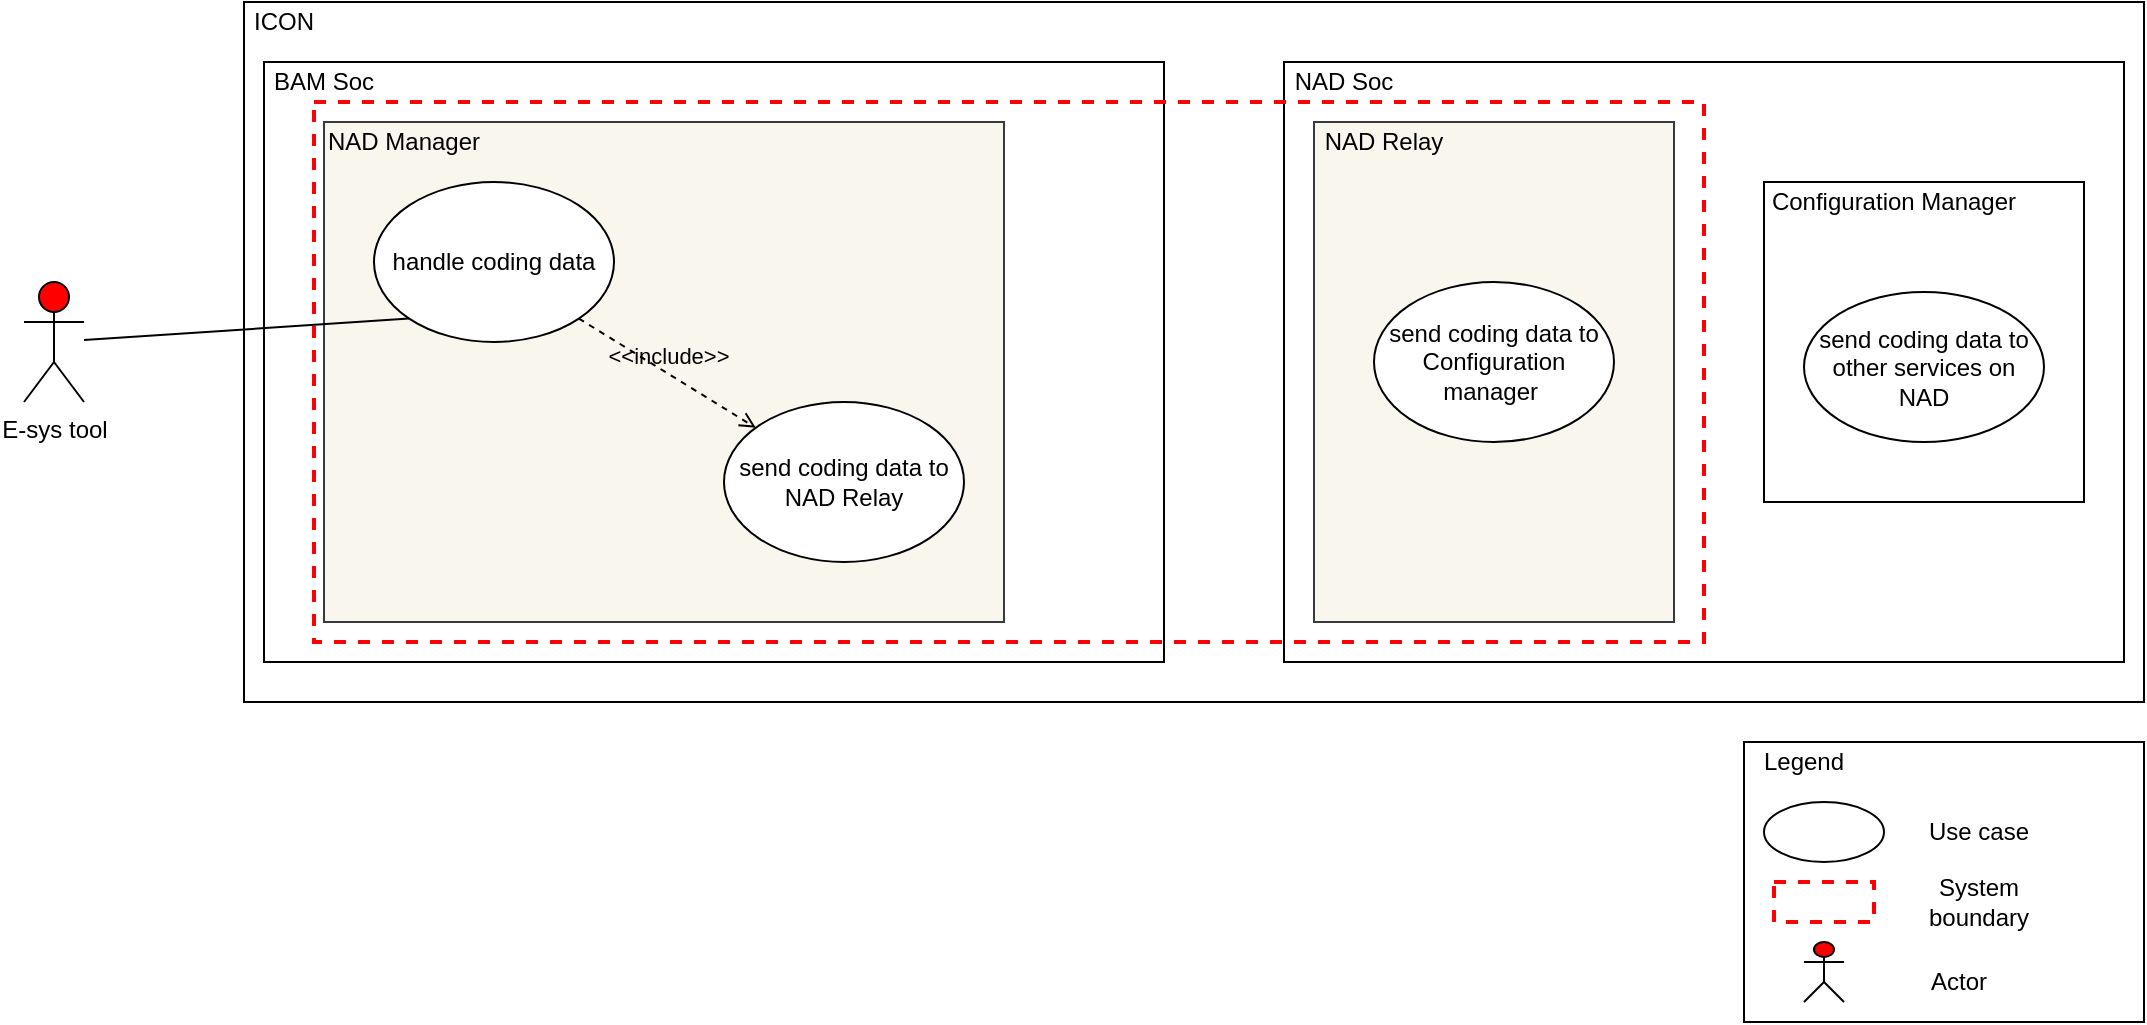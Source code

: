 <mxfile version="22.1.2" type="device" pages="6">
  <diagram id="C8Dp_cZA8PlfJ7nGt3AU" name="coding">
    <mxGraphModel dx="374" dy="1129" grid="1" gridSize="10" guides="1" tooltips="1" connect="1" arrows="1" fold="1" page="1" pageScale="1" pageWidth="850" pageHeight="1100" math="0" shadow="0">
      <root>
        <mxCell id="-ByruKuYb02Zdz_Oyo-D-0" />
        <mxCell id="-ByruKuYb02Zdz_Oyo-D-1" parent="-ByruKuYb02Zdz_Oyo-D-0" />
        <mxCell id="aScJoWrL4NxgMsfJWo4C-0" value="E-sys tool" style="shape=umlActor;verticalLabelPosition=bottom;verticalAlign=top;html=1;outlineConnect=0;fillColor=#FF0000;" parent="-ByruKuYb02Zdz_Oyo-D-1" vertex="1">
          <mxGeometry x="1760" y="610" width="30" height="60" as="geometry" />
        </mxCell>
        <mxCell id="JMk_4qEi5AscrNm8WgNM-10" value="" style="rounded=0;whiteSpace=wrap;html=1;" parent="-ByruKuYb02Zdz_Oyo-D-1" vertex="1">
          <mxGeometry x="1870" y="470" width="950" height="350" as="geometry" />
        </mxCell>
        <mxCell id="JMk_4qEi5AscrNm8WgNM-11" value="" style="rounded=0;whiteSpace=wrap;html=1;" parent="-ByruKuYb02Zdz_Oyo-D-1" vertex="1">
          <mxGeometry x="1880" y="500" width="450" height="300" as="geometry" />
        </mxCell>
        <mxCell id="JMk_4qEi5AscrNm8WgNM-12" value="" style="rounded=0;whiteSpace=wrap;html=1;" parent="-ByruKuYb02Zdz_Oyo-D-1" vertex="1">
          <mxGeometry x="2390" y="500" width="420" height="300" as="geometry" />
        </mxCell>
        <mxCell id="JMk_4qEi5AscrNm8WgNM-13" value="ICON" style="text;html=1;strokeColor=none;fillColor=none;align=center;verticalAlign=middle;whiteSpace=wrap;rounded=0;" parent="-ByruKuYb02Zdz_Oyo-D-1" vertex="1">
          <mxGeometry x="1870" y="470" width="40" height="20" as="geometry" />
        </mxCell>
        <mxCell id="JMk_4qEi5AscrNm8WgNM-14" value="BAM Soc" style="text;html=1;strokeColor=none;fillColor=none;align=center;verticalAlign=middle;whiteSpace=wrap;rounded=0;" parent="-ByruKuYb02Zdz_Oyo-D-1" vertex="1">
          <mxGeometry x="1880" y="500" width="60" height="20" as="geometry" />
        </mxCell>
        <mxCell id="JMk_4qEi5AscrNm8WgNM-15" value="NAD Soc" style="text;html=1;strokeColor=none;fillColor=none;align=center;verticalAlign=middle;whiteSpace=wrap;rounded=0;" parent="-ByruKuYb02Zdz_Oyo-D-1" vertex="1">
          <mxGeometry x="2390" y="500" width="60" height="20" as="geometry" />
        </mxCell>
        <mxCell id="JMk_4qEi5AscrNm8WgNM-16" value="" style="rounded=0;whiteSpace=wrap;html=1;fillColor=#f9f7ed;strokeColor=#36393d;" parent="-ByruKuYb02Zdz_Oyo-D-1" vertex="1">
          <mxGeometry x="1910" y="530" width="340" height="250" as="geometry" />
        </mxCell>
        <mxCell id="JMk_4qEi5AscrNm8WgNM-17" value="NAD Manager" style="text;html=1;strokeColor=none;fillColor=none;align=center;verticalAlign=middle;whiteSpace=wrap;rounded=0;" parent="-ByruKuYb02Zdz_Oyo-D-1" vertex="1">
          <mxGeometry x="1900" y="530" width="100" height="20" as="geometry" />
        </mxCell>
        <mxCell id="JMk_4qEi5AscrNm8WgNM-18" value="handle coding data" style="ellipse;whiteSpace=wrap;html=1;" parent="-ByruKuYb02Zdz_Oyo-D-1" vertex="1">
          <mxGeometry x="1935" y="560" width="120" height="80" as="geometry" />
        </mxCell>
        <mxCell id="JMk_4qEi5AscrNm8WgNM-20" value="" style="rounded=0;whiteSpace=wrap;html=1;fillColor=#f9f7ed;strokeColor=#36393d;" parent="-ByruKuYb02Zdz_Oyo-D-1" vertex="1">
          <mxGeometry x="2405" y="530" width="180" height="250" as="geometry" />
        </mxCell>
        <mxCell id="JMk_4qEi5AscrNm8WgNM-21" value="NAD Relay" style="text;html=1;strokeColor=none;fillColor=none;align=center;verticalAlign=middle;whiteSpace=wrap;rounded=0;" parent="-ByruKuYb02Zdz_Oyo-D-1" vertex="1">
          <mxGeometry x="2390" y="530" width="100" height="20" as="geometry" />
        </mxCell>
        <mxCell id="JMk_4qEi5AscrNm8WgNM-22" value="send coding data to Configuration manager&amp;nbsp;" style="ellipse;whiteSpace=wrap;html=1;" parent="-ByruKuYb02Zdz_Oyo-D-1" vertex="1">
          <mxGeometry x="2435" y="610" width="120" height="80" as="geometry" />
        </mxCell>
        <mxCell id="JMk_4qEi5AscrNm8WgNM-23" style="edgeStyle=orthogonalEdgeStyle;rounded=0;orthogonalLoop=1;jettySize=auto;html=1;exitX=0.5;exitY=1;exitDx=0;exitDy=0;" parent="-ByruKuYb02Zdz_Oyo-D-1" source="JMk_4qEi5AscrNm8WgNM-21" target="JMk_4qEi5AscrNm8WgNM-21" edge="1">
          <mxGeometry relative="1" as="geometry" />
        </mxCell>
        <mxCell id="JMk_4qEi5AscrNm8WgNM-24" value="" style="endArrow=none;html=1;entryX=0;entryY=1;entryDx=0;entryDy=0;" parent="-ByruKuYb02Zdz_Oyo-D-1" source="aScJoWrL4NxgMsfJWo4C-0" target="JMk_4qEi5AscrNm8WgNM-18" edge="1">
          <mxGeometry width="50" height="50" relative="1" as="geometry">
            <mxPoint x="2150" y="520" as="sourcePoint" />
            <mxPoint x="2200" y="470" as="targetPoint" />
          </mxGeometry>
        </mxCell>
        <mxCell id="w0nZ77L2m1Sa-Q6ehwzC-0" value="" style="rounded=0;whiteSpace=wrap;html=1;strokeWidth=1;fillColor=none;" parent="-ByruKuYb02Zdz_Oyo-D-1" vertex="1">
          <mxGeometry x="2620" y="840" width="200" height="140" as="geometry" />
        </mxCell>
        <mxCell id="w0nZ77L2m1Sa-Q6ehwzC-1" value="" style="ellipse;whiteSpace=wrap;html=1;strokeColor=#000000;strokeWidth=1;fillColor=none;" parent="-ByruKuYb02Zdz_Oyo-D-1" vertex="1">
          <mxGeometry x="2630" y="870" width="60" height="30" as="geometry" />
        </mxCell>
        <mxCell id="w0nZ77L2m1Sa-Q6ehwzC-2" value="Use case" style="text;html=1;strokeColor=none;fillColor=none;align=center;verticalAlign=middle;whiteSpace=wrap;rounded=0;" parent="-ByruKuYb02Zdz_Oyo-D-1" vertex="1">
          <mxGeometry x="2705" y="875" width="65" height="20" as="geometry" />
        </mxCell>
        <mxCell id="w0nZ77L2m1Sa-Q6ehwzC-3" value="" style="rounded=0;whiteSpace=wrap;html=1;fillColor=none;strokeColor=#FF0000;dashed=1;strokeWidth=2;" parent="-ByruKuYb02Zdz_Oyo-D-1" vertex="1">
          <mxGeometry x="2635" y="910" width="50" height="20" as="geometry" />
        </mxCell>
        <mxCell id="w0nZ77L2m1Sa-Q6ehwzC-4" value="System boundary" style="text;html=1;strokeColor=none;fillColor=none;align=center;verticalAlign=middle;whiteSpace=wrap;rounded=0;" parent="-ByruKuYb02Zdz_Oyo-D-1" vertex="1">
          <mxGeometry x="2705" y="910" width="65" height="20" as="geometry" />
        </mxCell>
        <mxCell id="w0nZ77L2m1Sa-Q6ehwzC-5" value="" style="shape=umlActor;verticalLabelPosition=bottom;verticalAlign=top;html=1;outlineConnect=0;fillColor=#FF0000;" parent="-ByruKuYb02Zdz_Oyo-D-1" vertex="1">
          <mxGeometry x="2650" y="940" width="20" height="30" as="geometry" />
        </mxCell>
        <mxCell id="w0nZ77L2m1Sa-Q6ehwzC-6" value="Actor" style="text;html=1;strokeColor=none;fillColor=none;align=center;verticalAlign=middle;whiteSpace=wrap;rounded=0;" parent="-ByruKuYb02Zdz_Oyo-D-1" vertex="1">
          <mxGeometry x="2695" y="950" width="65" height="20" as="geometry" />
        </mxCell>
        <mxCell id="w0nZ77L2m1Sa-Q6ehwzC-7" value="Legend" style="text;html=1;strokeColor=none;fillColor=none;align=center;verticalAlign=middle;whiteSpace=wrap;rounded=0;" parent="-ByruKuYb02Zdz_Oyo-D-1" vertex="1">
          <mxGeometry x="2630" y="840" width="40" height="20" as="geometry" />
        </mxCell>
        <mxCell id="w0nZ77L2m1Sa-Q6ehwzC-8" value="" style="rounded=0;whiteSpace=wrap;html=1;fillColor=none;strokeColor=#FF0000;dashed=1;strokeWidth=2;" parent="-ByruKuYb02Zdz_Oyo-D-1" vertex="1">
          <mxGeometry x="1905" y="520" width="695" height="270" as="geometry" />
        </mxCell>
        <mxCell id="OT-46bYzOTrQYJSiuhAJ-0" value="send coding data to NAD Relay" style="ellipse;whiteSpace=wrap;html=1;" parent="-ByruKuYb02Zdz_Oyo-D-1" vertex="1">
          <mxGeometry x="2110" y="670" width="120" height="80" as="geometry" />
        </mxCell>
        <mxCell id="OT-46bYzOTrQYJSiuhAJ-2" value="&amp;lt;&amp;lt;include&amp;gt;&amp;gt;" style="edgeStyle=none;html=1;endArrow=open;verticalAlign=bottom;dashed=1;labelBackgroundColor=none;exitX=1;exitY=1;exitDx=0;exitDy=0;" parent="-ByruKuYb02Zdz_Oyo-D-1" source="JMk_4qEi5AscrNm8WgNM-18" target="OT-46bYzOTrQYJSiuhAJ-0" edge="1">
          <mxGeometry width="160" relative="1" as="geometry">
            <mxPoint x="2040" y="830" as="sourcePoint" />
            <mxPoint x="2200" y="830" as="targetPoint" />
          </mxGeometry>
        </mxCell>
        <mxCell id="OT-46bYzOTrQYJSiuhAJ-3" value="" style="rounded=0;whiteSpace=wrap;html=1;" parent="-ByruKuYb02Zdz_Oyo-D-1" vertex="1">
          <mxGeometry x="2630" y="560" width="160" height="160" as="geometry" />
        </mxCell>
        <mxCell id="OT-46bYzOTrQYJSiuhAJ-4" value="Configuration Manager" style="text;html=1;strokeColor=none;fillColor=none;align=center;verticalAlign=middle;whiteSpace=wrap;rounded=0;" parent="-ByruKuYb02Zdz_Oyo-D-1" vertex="1">
          <mxGeometry x="2630" y="560" width="130" height="20" as="geometry" />
        </mxCell>
        <mxCell id="OT-46bYzOTrQYJSiuhAJ-5" value="send coding data to other services on NAD" style="ellipse;whiteSpace=wrap;html=1;" parent="-ByruKuYb02Zdz_Oyo-D-1" vertex="1">
          <mxGeometry x="2650" y="615" width="120" height="75" as="geometry" />
        </mxCell>
      </root>
    </mxGraphModel>
  </diagram>
  <diagram name="provisioning" id="WrQaikC0hK2Sz1nKMNZT">
    <mxGraphModel dx="1224" dy="1129" grid="1" gridSize="10" guides="1" tooltips="1" connect="1" arrows="1" fold="1" page="1" pageScale="1" pageWidth="850" pageHeight="1100" math="0" shadow="0">
      <root>
        <mxCell id="00xosqiEPusfNmd8fBW_-0" />
        <mxCell id="00xosqiEPusfNmd8fBW_-1" parent="00xosqiEPusfNmd8fBW_-0" />
        <mxCell id="00xosqiEPusfNmd8fBW_-2" value="Backend" style="shape=umlActor;verticalLabelPosition=bottom;verticalAlign=top;html=1;outlineConnect=0;fillColor=#FF0000;" parent="00xosqiEPusfNmd8fBW_-1" vertex="1">
          <mxGeometry x="1590" y="650" width="30" height="60" as="geometry" />
        </mxCell>
        <mxCell id="00xosqiEPusfNmd8fBW_-3" value="" style="rounded=0;whiteSpace=wrap;html=1;" parent="00xosqiEPusfNmd8fBW_-1" vertex="1">
          <mxGeometry x="1700" y="450" width="890" height="400" as="geometry" />
        </mxCell>
        <mxCell id="00xosqiEPusfNmd8fBW_-4" value="" style="rounded=0;whiteSpace=wrap;html=1;" parent="00xosqiEPusfNmd8fBW_-1" vertex="1">
          <mxGeometry x="1730" y="500" width="390" height="310" as="geometry" />
        </mxCell>
        <mxCell id="00xosqiEPusfNmd8fBW_-5" value="" style="rounded=0;whiteSpace=wrap;html=1;" parent="00xosqiEPusfNmd8fBW_-1" vertex="1">
          <mxGeometry x="2150" y="500" width="430" height="310" as="geometry" />
        </mxCell>
        <mxCell id="00xosqiEPusfNmd8fBW_-6" value="ICON" style="text;html=1;strokeColor=none;fillColor=none;align=center;verticalAlign=middle;whiteSpace=wrap;rounded=0;" parent="00xosqiEPusfNmd8fBW_-1" vertex="1">
          <mxGeometry x="1710" y="450" width="40" height="20" as="geometry" />
        </mxCell>
        <mxCell id="00xosqiEPusfNmd8fBW_-7" value="BAM Soc" style="text;html=1;strokeColor=none;fillColor=none;align=center;verticalAlign=middle;whiteSpace=wrap;rounded=0;" parent="00xosqiEPusfNmd8fBW_-1" vertex="1">
          <mxGeometry x="1730" y="500" width="60" height="20" as="geometry" />
        </mxCell>
        <mxCell id="00xosqiEPusfNmd8fBW_-8" value="NAD Soc" style="text;html=1;strokeColor=none;fillColor=none;align=center;verticalAlign=middle;whiteSpace=wrap;rounded=0;" parent="00xosqiEPusfNmd8fBW_-1" vertex="1">
          <mxGeometry x="2155" y="500" width="60" height="20" as="geometry" />
        </mxCell>
        <mxCell id="00xosqiEPusfNmd8fBW_-9" value="" style="rounded=0;whiteSpace=wrap;html=1;fillColor=#f9f7ed;strokeColor=#36393d;" parent="00xosqiEPusfNmd8fBW_-1" vertex="1">
          <mxGeometry x="1910" y="530" width="180" height="250" as="geometry" />
        </mxCell>
        <mxCell id="00xosqiEPusfNmd8fBW_-10" value="NAD Manager" style="text;html=1;strokeColor=none;fillColor=none;align=center;verticalAlign=middle;whiteSpace=wrap;rounded=0;" parent="00xosqiEPusfNmd8fBW_-1" vertex="1">
          <mxGeometry x="1900" y="530" width="100" height="20" as="geometry" />
        </mxCell>
        <mxCell id="00xosqiEPusfNmd8fBW_-12" value="handle provisioning &lt;br&gt;data from Provisioning service" style="ellipse;whiteSpace=wrap;html=1;" parent="00xosqiEPusfNmd8fBW_-1" vertex="1">
          <mxGeometry x="1935" y="565" width="120" height="80" as="geometry" />
        </mxCell>
        <mxCell id="00xosqiEPusfNmd8fBW_-13" value="" style="rounded=0;whiteSpace=wrap;html=1;fillColor=#f9f7ed;strokeColor=#36393d;" parent="00xosqiEPusfNmd8fBW_-1" vertex="1">
          <mxGeometry x="2165" y="530" width="180" height="250" as="geometry" />
        </mxCell>
        <mxCell id="00xosqiEPusfNmd8fBW_-14" value="NAD Relay" style="text;html=1;strokeColor=none;fillColor=none;align=center;verticalAlign=middle;whiteSpace=wrap;rounded=0;" parent="00xosqiEPusfNmd8fBW_-1" vertex="1">
          <mxGeometry x="2150" y="530" width="100" height="20" as="geometry" />
        </mxCell>
        <mxCell id="00xosqiEPusfNmd8fBW_-15" value="send provisioning data to Configuration manager&amp;nbsp;" style="ellipse;whiteSpace=wrap;html=1;" parent="00xosqiEPusfNmd8fBW_-1" vertex="1">
          <mxGeometry x="2195" y="600" width="120" height="80" as="geometry" />
        </mxCell>
        <mxCell id="00xosqiEPusfNmd8fBW_-16" style="edgeStyle=orthogonalEdgeStyle;rounded=0;orthogonalLoop=1;jettySize=auto;html=1;exitX=0.5;exitY=1;exitDx=0;exitDy=0;" parent="00xosqiEPusfNmd8fBW_-1" source="00xosqiEPusfNmd8fBW_-14" target="00xosqiEPusfNmd8fBW_-14" edge="1">
          <mxGeometry relative="1" as="geometry" />
        </mxCell>
        <mxCell id="Si_RreXuiQVzXpdDL7Mf-0" value="" style="rounded=0;whiteSpace=wrap;html=1;" parent="00xosqiEPusfNmd8fBW_-1" vertex="1">
          <mxGeometry x="1750" y="540" width="120" height="130" as="geometry" />
        </mxCell>
        <mxCell id="Si_RreXuiQVzXpdDL7Mf-1" value="Provisioning service" style="text;html=1;strokeColor=none;fillColor=none;align=center;verticalAlign=middle;whiteSpace=wrap;rounded=0;" parent="00xosqiEPusfNmd8fBW_-1" vertex="1">
          <mxGeometry x="1760" y="550" width="110" height="20" as="geometry" />
        </mxCell>
        <mxCell id="Si_RreXuiQVzXpdDL7Mf-2" value="get provisioning data from backend" style="ellipse;whiteSpace=wrap;html=1;" parent="00xosqiEPusfNmd8fBW_-1" vertex="1">
          <mxGeometry x="1755" y="580" width="110" height="70" as="geometry" />
        </mxCell>
        <mxCell id="Si_RreXuiQVzXpdDL7Mf-3" value="" style="endArrow=none;html=1;" parent="00xosqiEPusfNmd8fBW_-1" source="00xosqiEPusfNmd8fBW_-2" target="Si_RreXuiQVzXpdDL7Mf-2" edge="1">
          <mxGeometry width="50" height="50" relative="1" as="geometry">
            <mxPoint x="1940" y="840" as="sourcePoint" />
            <mxPoint x="1990" y="790" as="targetPoint" />
          </mxGeometry>
        </mxCell>
        <mxCell id="Si_RreXuiQVzXpdDL7Mf-4" value="" style="rounded=0;whiteSpace=wrap;html=1;fillColor=none;strokeColor=#FF0000;dashed=1;strokeWidth=2;" parent="00xosqiEPusfNmd8fBW_-1" vertex="1">
          <mxGeometry x="1890" y="520" width="470" height="280" as="geometry" />
        </mxCell>
        <mxCell id="Si_RreXuiQVzXpdDL7Mf-5" value="send provisioning data to NAD Relay" style="ellipse;whiteSpace=wrap;html=1;" parent="00xosqiEPusfNmd8fBW_-1" vertex="1">
          <mxGeometry x="1940" y="690" width="120" height="80" as="geometry" />
        </mxCell>
        <mxCell id="Si_RreXuiQVzXpdDL7Mf-6" value="" style="rounded=0;whiteSpace=wrap;html=1;strokeWidth=1;fillColor=none;" parent="00xosqiEPusfNmd8fBW_-1" vertex="1">
          <mxGeometry x="2390" y="860" width="200" height="140" as="geometry" />
        </mxCell>
        <mxCell id="Si_RreXuiQVzXpdDL7Mf-7" value="" style="ellipse;whiteSpace=wrap;html=1;strokeColor=#000000;strokeWidth=1;fillColor=none;" parent="00xosqiEPusfNmd8fBW_-1" vertex="1">
          <mxGeometry x="2400" y="890" width="60" height="30" as="geometry" />
        </mxCell>
        <mxCell id="Si_RreXuiQVzXpdDL7Mf-8" value="Use case" style="text;html=1;strokeColor=none;fillColor=none;align=center;verticalAlign=middle;whiteSpace=wrap;rounded=0;" parent="00xosqiEPusfNmd8fBW_-1" vertex="1">
          <mxGeometry x="2475" y="895" width="65" height="20" as="geometry" />
        </mxCell>
        <mxCell id="Si_RreXuiQVzXpdDL7Mf-9" value="" style="rounded=0;whiteSpace=wrap;html=1;fillColor=none;strokeColor=#FF0000;dashed=1;strokeWidth=2;" parent="00xosqiEPusfNmd8fBW_-1" vertex="1">
          <mxGeometry x="2405" y="930" width="50" height="20" as="geometry" />
        </mxCell>
        <mxCell id="Si_RreXuiQVzXpdDL7Mf-10" value="System boundary" style="text;html=1;strokeColor=none;fillColor=none;align=center;verticalAlign=middle;whiteSpace=wrap;rounded=0;" parent="00xosqiEPusfNmd8fBW_-1" vertex="1">
          <mxGeometry x="2475" y="930" width="65" height="20" as="geometry" />
        </mxCell>
        <mxCell id="Si_RreXuiQVzXpdDL7Mf-11" value="" style="shape=umlActor;verticalLabelPosition=bottom;verticalAlign=top;html=1;outlineConnect=0;fillColor=#FF0000;" parent="00xosqiEPusfNmd8fBW_-1" vertex="1">
          <mxGeometry x="2420" y="960" width="20" height="30" as="geometry" />
        </mxCell>
        <mxCell id="Si_RreXuiQVzXpdDL7Mf-13" value="Actor" style="text;html=1;strokeColor=none;fillColor=none;align=center;verticalAlign=middle;whiteSpace=wrap;rounded=0;" parent="00xosqiEPusfNmd8fBW_-1" vertex="1">
          <mxGeometry x="2465" y="970" width="65" height="20" as="geometry" />
        </mxCell>
        <mxCell id="Si_RreXuiQVzXpdDL7Mf-14" value="Legend" style="text;html=1;strokeColor=none;fillColor=none;align=center;verticalAlign=middle;whiteSpace=wrap;rounded=0;" parent="00xosqiEPusfNmd8fBW_-1" vertex="1">
          <mxGeometry x="2400" y="860" width="40" height="20" as="geometry" />
        </mxCell>
        <mxCell id="ede1CoUlTgXQO5KEwWMg-0" value="&amp;lt;&amp;lt;include&amp;gt;&amp;gt;" style="edgeStyle=none;html=1;endArrow=open;verticalAlign=bottom;dashed=1;labelBackgroundColor=none;exitX=0.5;exitY=1;exitDx=0;exitDy=0;entryX=0.45;entryY=0;entryDx=0;entryDy=0;entryPerimeter=0;" parent="00xosqiEPusfNmd8fBW_-1" source="00xosqiEPusfNmd8fBW_-12" target="Si_RreXuiQVzXpdDL7Mf-5" edge="1">
          <mxGeometry width="160" relative="1" as="geometry">
            <mxPoint x="1940" y="720" as="sourcePoint" />
            <mxPoint x="2100" y="720" as="targetPoint" />
          </mxGeometry>
        </mxCell>
        <mxCell id="ede1CoUlTgXQO5KEwWMg-1" value="" style="rounded=0;whiteSpace=wrap;html=1;" parent="00xosqiEPusfNmd8fBW_-1" vertex="1">
          <mxGeometry x="2435" y="550" width="130" height="140" as="geometry" />
        </mxCell>
        <mxCell id="ede1CoUlTgXQO5KEwWMg-2" value="Configuration Manager" style="text;html=1;strokeColor=none;fillColor=none;align=center;verticalAlign=middle;whiteSpace=wrap;rounded=0;" parent="00xosqiEPusfNmd8fBW_-1" vertex="1">
          <mxGeometry x="2440" y="560" width="110" height="20" as="geometry" />
        </mxCell>
        <mxCell id="ede1CoUlTgXQO5KEwWMg-3" value="send provisioning data to other services on NAD" style="ellipse;whiteSpace=wrap;html=1;" parent="00xosqiEPusfNmd8fBW_-1" vertex="1">
          <mxGeometry x="2440" y="600" width="120" height="80" as="geometry" />
        </mxCell>
      </root>
    </mxGraphModel>
  </diagram>
  <diagram name="Diagnostic" id="L3pAimm8mKAFxtuo4wGV">
    <mxGraphModel dx="1224" dy="1129" grid="1" gridSize="10" guides="1" tooltips="1" connect="1" arrows="1" fold="1" page="1" pageScale="1" pageWidth="850" pageHeight="1100" math="0" shadow="0">
      <root>
        <mxCell id="Xa5zSqg6zmUXAwr3IGvP-0" />
        <mxCell id="Xa5zSqg6zmUXAwr3IGvP-1" parent="Xa5zSqg6zmUXAwr3IGvP-0" />
        <mxCell id="Xa5zSqg6zmUXAwr3IGvP-2" value="Diagnostic Tool" style="shape=umlActor;verticalLabelPosition=bottom;verticalAlign=top;html=1;outlineConnect=0;fillColor=#FF0000;" parent="Xa5zSqg6zmUXAwr3IGvP-1" vertex="1">
          <mxGeometry x="1590" y="1240" width="30" height="60" as="geometry" />
        </mxCell>
        <mxCell id="Xa5zSqg6zmUXAwr3IGvP-22" value="" style="rounded=0;whiteSpace=wrap;html=1;strokeWidth=1;fillColor=none;" parent="Xa5zSqg6zmUXAwr3IGvP-1" vertex="1">
          <mxGeometry x="2400" y="1500" width="200" height="140" as="geometry" />
        </mxCell>
        <mxCell id="Xa5zSqg6zmUXAwr3IGvP-23" value="" style="ellipse;whiteSpace=wrap;html=1;strokeColor=#000000;strokeWidth=1;fillColor=none;" parent="Xa5zSqg6zmUXAwr3IGvP-1" vertex="1">
          <mxGeometry x="2410" y="1530" width="60" height="30" as="geometry" />
        </mxCell>
        <mxCell id="Xa5zSqg6zmUXAwr3IGvP-24" value="Use case" style="text;html=1;strokeColor=none;fillColor=none;align=center;verticalAlign=middle;whiteSpace=wrap;rounded=0;" parent="Xa5zSqg6zmUXAwr3IGvP-1" vertex="1">
          <mxGeometry x="2485" y="1535" width="65" height="20" as="geometry" />
        </mxCell>
        <mxCell id="Xa5zSqg6zmUXAwr3IGvP-25" value="" style="rounded=0;whiteSpace=wrap;html=1;fillColor=none;strokeColor=#FF0000;dashed=1;strokeWidth=2;" parent="Xa5zSqg6zmUXAwr3IGvP-1" vertex="1">
          <mxGeometry x="2415" y="1570" width="50" height="20" as="geometry" />
        </mxCell>
        <mxCell id="Xa5zSqg6zmUXAwr3IGvP-26" value="System boundary" style="text;html=1;strokeColor=none;fillColor=none;align=center;verticalAlign=middle;whiteSpace=wrap;rounded=0;" parent="Xa5zSqg6zmUXAwr3IGvP-1" vertex="1">
          <mxGeometry x="2485" y="1570" width="65" height="20" as="geometry" />
        </mxCell>
        <mxCell id="Xa5zSqg6zmUXAwr3IGvP-27" value="" style="shape=umlActor;verticalLabelPosition=bottom;verticalAlign=top;html=1;outlineConnect=0;fillColor=#FF0000;" parent="Xa5zSqg6zmUXAwr3IGvP-1" vertex="1">
          <mxGeometry x="2430" y="1600" width="20" height="30" as="geometry" />
        </mxCell>
        <mxCell id="Xa5zSqg6zmUXAwr3IGvP-28" value="Actor" style="text;html=1;strokeColor=none;fillColor=none;align=center;verticalAlign=middle;whiteSpace=wrap;rounded=0;" parent="Xa5zSqg6zmUXAwr3IGvP-1" vertex="1">
          <mxGeometry x="2475" y="1610" width="65" height="20" as="geometry" />
        </mxCell>
        <mxCell id="Xa5zSqg6zmUXAwr3IGvP-29" value="Legend" style="text;html=1;strokeColor=none;fillColor=none;align=center;verticalAlign=middle;whiteSpace=wrap;rounded=0;" parent="Xa5zSqg6zmUXAwr3IGvP-1" vertex="1">
          <mxGeometry x="2410" y="1500" width="40" height="20" as="geometry" />
        </mxCell>
        <mxCell id="TrtcIF38HcR4p8NtH9US-4" value="" style="rounded=0;whiteSpace=wrap;html=1;" parent="Xa5zSqg6zmUXAwr3IGvP-1" vertex="1">
          <mxGeometry x="1700" y="1060" width="900" height="400" as="geometry" />
        </mxCell>
        <mxCell id="TrtcIF38HcR4p8NtH9US-5" value="" style="rounded=0;whiteSpace=wrap;html=1;" parent="Xa5zSqg6zmUXAwr3IGvP-1" vertex="1">
          <mxGeometry x="1730" y="1110" width="380" height="310" as="geometry" />
        </mxCell>
        <mxCell id="TrtcIF38HcR4p8NtH9US-6" value="" style="rounded=0;whiteSpace=wrap;html=1;" parent="Xa5zSqg6zmUXAwr3IGvP-1" vertex="1">
          <mxGeometry x="2150" y="1110" width="410" height="310" as="geometry" />
        </mxCell>
        <mxCell id="TrtcIF38HcR4p8NtH9US-7" value="ICON" style="text;html=1;strokeColor=none;fillColor=none;align=center;verticalAlign=middle;whiteSpace=wrap;rounded=0;" parent="Xa5zSqg6zmUXAwr3IGvP-1" vertex="1">
          <mxGeometry x="1710" y="1060" width="40" height="20" as="geometry" />
        </mxCell>
        <mxCell id="TrtcIF38HcR4p8NtH9US-8" value="BAM Soc" style="text;html=1;strokeColor=none;fillColor=none;align=center;verticalAlign=middle;whiteSpace=wrap;rounded=0;" parent="Xa5zSqg6zmUXAwr3IGvP-1" vertex="1">
          <mxGeometry x="1730" y="1110" width="60" height="20" as="geometry" />
        </mxCell>
        <mxCell id="TrtcIF38HcR4p8NtH9US-9" value="NAD Soc" style="text;html=1;strokeColor=none;fillColor=none;align=center;verticalAlign=middle;whiteSpace=wrap;rounded=0;" parent="Xa5zSqg6zmUXAwr3IGvP-1" vertex="1">
          <mxGeometry x="2155" y="1110" width="60" height="20" as="geometry" />
        </mxCell>
        <mxCell id="TrtcIF38HcR4p8NtH9US-16" style="edgeStyle=orthogonalEdgeStyle;rounded=0;orthogonalLoop=1;jettySize=auto;html=1;exitX=0.5;exitY=1;exitDx=0;exitDy=0;" parent="Xa5zSqg6zmUXAwr3IGvP-1" edge="1">
          <mxGeometry relative="1" as="geometry">
            <mxPoint x="2200" y="1160" as="sourcePoint" />
            <mxPoint x="2200" y="1160" as="targetPoint" />
          </mxGeometry>
        </mxCell>
        <mxCell id="TrtcIF38HcR4p8NtH9US-17" value="" style="rounded=0;whiteSpace=wrap;html=1;" parent="Xa5zSqg6zmUXAwr3IGvP-1" vertex="1">
          <mxGeometry x="1750" y="1150" width="120" height="190" as="geometry" />
        </mxCell>
        <mxCell id="TrtcIF38HcR4p8NtH9US-18" value="LSMF service&lt;br&gt;(Lightweight SysteM Function)" style="text;html=1;strokeColor=none;fillColor=none;align=center;verticalAlign=middle;whiteSpace=wrap;rounded=0;" parent="Xa5zSqg6zmUXAwr3IGvP-1" vertex="1">
          <mxGeometry x="1750" y="1170" width="120" height="20" as="geometry" />
        </mxCell>
        <mxCell id="TrtcIF38HcR4p8NtH9US-19" value="get diagnostic request from tool" style="ellipse;whiteSpace=wrap;html=1;" parent="Xa5zSqg6zmUXAwr3IGvP-1" vertex="1">
          <mxGeometry x="1760" y="1235" width="100" height="65" as="geometry" />
        </mxCell>
        <mxCell id="TrtcIF38HcR4p8NtH9US-20" value="" style="rounded=0;whiteSpace=wrap;html=1;fillColor=none;strokeColor=#FF0000;dashed=1;strokeWidth=2;" parent="Xa5zSqg6zmUXAwr3IGvP-1" vertex="1">
          <mxGeometry x="1890" y="1140" width="470" height="270" as="geometry" />
        </mxCell>
        <mxCell id="TrtcIF38HcR4p8NtH9US-22" value="" style="rounded=0;whiteSpace=wrap;html=1;strokeColor=#000000;strokeWidth=1;fillColor=none;" parent="Xa5zSqg6zmUXAwr3IGvP-1" vertex="1">
          <mxGeometry x="2410" y="1215" width="130" height="115" as="geometry" />
        </mxCell>
        <mxCell id="TrtcIF38HcR4p8NtH9US-23" value="Diagnostic Manager" style="text;html=1;strokeColor=none;fillColor=none;align=center;verticalAlign=middle;whiteSpace=wrap;rounded=0;" parent="Xa5zSqg6zmUXAwr3IGvP-1" vertex="1">
          <mxGeometry x="2410" y="1215" width="120" height="20" as="geometry" />
        </mxCell>
        <mxCell id="TrtcIF38HcR4p8NtH9US-24" value="handle diagnostic job" style="ellipse;whiteSpace=wrap;html=1;" parent="Xa5zSqg6zmUXAwr3IGvP-1" vertex="1">
          <mxGeometry x="2420" y="1255" width="110" height="65" as="geometry" />
        </mxCell>
        <mxCell id="TrtcIF38HcR4p8NtH9US-25" value="" style="rounded=0;whiteSpace=wrap;html=1;fillColor=#f9f7ed;strokeColor=#36393d;" parent="Xa5zSqg6zmUXAwr3IGvP-1" vertex="1">
          <mxGeometry x="1915" y="1150" width="180" height="250" as="geometry" />
        </mxCell>
        <mxCell id="TrtcIF38HcR4p8NtH9US-26" value="handle diagnostic request from LSMF" style="ellipse;whiteSpace=wrap;html=1;" parent="Xa5zSqg6zmUXAwr3IGvP-1" vertex="1">
          <mxGeometry x="1940" y="1185" width="120" height="80" as="geometry" />
        </mxCell>
        <mxCell id="TrtcIF38HcR4p8NtH9US-27" value="send diagnostic request to NAD Relay" style="ellipse;whiteSpace=wrap;html=1;" parent="Xa5zSqg6zmUXAwr3IGvP-1" vertex="1">
          <mxGeometry x="1940" y="1310" width="120" height="80" as="geometry" />
        </mxCell>
        <mxCell id="TrtcIF38HcR4p8NtH9US-28" value="NAD Manager" style="text;html=1;strokeColor=none;fillColor=none;align=center;verticalAlign=middle;whiteSpace=wrap;rounded=0;" parent="Xa5zSqg6zmUXAwr3IGvP-1" vertex="1">
          <mxGeometry x="1905" y="1150" width="100" height="20" as="geometry" />
        </mxCell>
        <mxCell id="TrtcIF38HcR4p8NtH9US-50" value="" style="rounded=0;whiteSpace=wrap;html=1;fillColor=#f9f7ed;strokeColor=#36393d;" parent="Xa5zSqg6zmUXAwr3IGvP-1" vertex="1">
          <mxGeometry x="2165" y="1147.5" width="180" height="250" as="geometry" />
        </mxCell>
        <mxCell id="TrtcIF38HcR4p8NtH9US-51" value="NAD Relay" style="text;html=1;strokeColor=none;fillColor=none;align=center;verticalAlign=middle;whiteSpace=wrap;rounded=0;" parent="Xa5zSqg6zmUXAwr3IGvP-1" vertex="1">
          <mxGeometry x="2150" y="1147.5" width="100" height="20" as="geometry" />
        </mxCell>
        <mxCell id="TrtcIF38HcR4p8NtH9US-52" value="send diagnostic request to Diagnostic Manager" style="ellipse;whiteSpace=wrap;html=1;" parent="Xa5zSqg6zmUXAwr3IGvP-1" vertex="1">
          <mxGeometry x="2195" y="1217.5" width="120" height="80" as="geometry" />
        </mxCell>
        <mxCell id="TrtcIF38HcR4p8NtH9US-53" value="" style="endArrow=none;html=1;entryX=0;entryY=0.5;entryDx=0;entryDy=0;exitX=0.5;exitY=0.5;exitDx=0;exitDy=0;exitPerimeter=0;" parent="Xa5zSqg6zmUXAwr3IGvP-1" source="Xa5zSqg6zmUXAwr3IGvP-2" target="TrtcIF38HcR4p8NtH9US-19" edge="1">
          <mxGeometry width="50" height="50" relative="1" as="geometry">
            <mxPoint x="1620" y="1268" as="sourcePoint" />
            <mxPoint x="2130" y="1050" as="targetPoint" />
          </mxGeometry>
        </mxCell>
        <mxCell id="PgLuZMRRrY8A3xXcg9SI-0" value="&amp;lt;&amp;lt;include&amp;gt;&amp;gt;" style="edgeStyle=none;html=1;endArrow=open;verticalAlign=bottom;dashed=1;labelBackgroundColor=none;exitX=0.5;exitY=1;exitDx=0;exitDy=0;" parent="Xa5zSqg6zmUXAwr3IGvP-1" source="TrtcIF38HcR4p8NtH9US-26" target="TrtcIF38HcR4p8NtH9US-27" edge="1">
          <mxGeometry width="160" relative="1" as="geometry">
            <mxPoint x="1970" y="1320" as="sourcePoint" />
            <mxPoint x="2130" y="1320" as="targetPoint" />
          </mxGeometry>
        </mxCell>
      </root>
    </mxGraphModel>
  </diagram>
  <diagram name="LPA" id="0XSHmLgXVapg707BXWE8">
    <mxGraphModel dx="1224" dy="1129" grid="1" gridSize="10" guides="1" tooltips="1" connect="1" arrows="1" fold="1" page="1" pageScale="1" pageWidth="850" pageHeight="1100" math="0" shadow="0">
      <root>
        <mxCell id="McqC1-1Plb2CZ21DJ3Yq-0" />
        <mxCell id="McqC1-1Plb2CZ21DJ3Yq-1" parent="McqC1-1Plb2CZ21DJ3Yq-0" />
        <mxCell id="McqC1-1Plb2CZ21DJ3Yq-2" value="Backend" style="shape=umlActor;verticalLabelPosition=bottom;verticalAlign=top;html=1;outlineConnect=0;fillColor=#FF0000;" parent="McqC1-1Plb2CZ21DJ3Yq-1" vertex="1">
          <mxGeometry x="1590" y="1240" width="30" height="60" as="geometry" />
        </mxCell>
        <mxCell id="McqC1-1Plb2CZ21DJ3Yq-3" value="" style="rounded=0;whiteSpace=wrap;html=1;strokeWidth=1;fillColor=none;" parent="McqC1-1Plb2CZ21DJ3Yq-1" vertex="1">
          <mxGeometry x="2370" y="1580" width="200" height="140" as="geometry" />
        </mxCell>
        <mxCell id="McqC1-1Plb2CZ21DJ3Yq-4" value="" style="ellipse;whiteSpace=wrap;html=1;strokeColor=#000000;strokeWidth=1;fillColor=none;" parent="McqC1-1Plb2CZ21DJ3Yq-1" vertex="1">
          <mxGeometry x="2380" y="1610" width="60" height="30" as="geometry" />
        </mxCell>
        <mxCell id="McqC1-1Plb2CZ21DJ3Yq-5" value="Use case" style="text;html=1;strokeColor=none;fillColor=none;align=center;verticalAlign=middle;whiteSpace=wrap;rounded=0;" parent="McqC1-1Plb2CZ21DJ3Yq-1" vertex="1">
          <mxGeometry x="2455" y="1615" width="65" height="20" as="geometry" />
        </mxCell>
        <mxCell id="McqC1-1Plb2CZ21DJ3Yq-6" value="" style="rounded=0;whiteSpace=wrap;html=1;fillColor=none;strokeColor=#FF0000;dashed=1;strokeWidth=2;" parent="McqC1-1Plb2CZ21DJ3Yq-1" vertex="1">
          <mxGeometry x="2385" y="1650" width="50" height="20" as="geometry" />
        </mxCell>
        <mxCell id="McqC1-1Plb2CZ21DJ3Yq-7" value="System boundary" style="text;html=1;strokeColor=none;fillColor=none;align=center;verticalAlign=middle;whiteSpace=wrap;rounded=0;" parent="McqC1-1Plb2CZ21DJ3Yq-1" vertex="1">
          <mxGeometry x="2455" y="1650" width="65" height="20" as="geometry" />
        </mxCell>
        <mxCell id="McqC1-1Plb2CZ21DJ3Yq-8" value="" style="shape=umlActor;verticalLabelPosition=bottom;verticalAlign=top;html=1;outlineConnect=0;fillColor=#FF0000;" parent="McqC1-1Plb2CZ21DJ3Yq-1" vertex="1">
          <mxGeometry x="2400" y="1680" width="20" height="30" as="geometry" />
        </mxCell>
        <mxCell id="McqC1-1Plb2CZ21DJ3Yq-9" value="Actor" style="text;html=1;strokeColor=none;fillColor=none;align=center;verticalAlign=middle;whiteSpace=wrap;rounded=0;" parent="McqC1-1Plb2CZ21DJ3Yq-1" vertex="1">
          <mxGeometry x="2445" y="1690" width="65" height="20" as="geometry" />
        </mxCell>
        <mxCell id="McqC1-1Plb2CZ21DJ3Yq-10" value="Legend" style="text;html=1;strokeColor=none;fillColor=none;align=center;verticalAlign=middle;whiteSpace=wrap;rounded=0;" parent="McqC1-1Plb2CZ21DJ3Yq-1" vertex="1">
          <mxGeometry x="2380" y="1580" width="40" height="20" as="geometry" />
        </mxCell>
        <mxCell id="McqC1-1Plb2CZ21DJ3Yq-11" value="" style="rounded=0;whiteSpace=wrap;html=1;" parent="McqC1-1Plb2CZ21DJ3Yq-1" vertex="1">
          <mxGeometry x="1700" y="1060" width="870" height="490" as="geometry" />
        </mxCell>
        <mxCell id="McqC1-1Plb2CZ21DJ3Yq-12" value="" style="rounded=0;whiteSpace=wrap;html=1;" parent="McqC1-1Plb2CZ21DJ3Yq-1" vertex="1">
          <mxGeometry x="1730" y="1110" width="380" height="420" as="geometry" />
        </mxCell>
        <mxCell id="McqC1-1Plb2CZ21DJ3Yq-13" value="" style="rounded=0;whiteSpace=wrap;html=1;" parent="McqC1-1Plb2CZ21DJ3Yq-1" vertex="1">
          <mxGeometry x="2150" y="1110" width="410" height="420" as="geometry" />
        </mxCell>
        <mxCell id="McqC1-1Plb2CZ21DJ3Yq-14" value="ICON" style="text;html=1;strokeColor=none;fillColor=none;align=center;verticalAlign=middle;whiteSpace=wrap;rounded=0;" parent="McqC1-1Plb2CZ21DJ3Yq-1" vertex="1">
          <mxGeometry x="1710" y="1060" width="40" height="20" as="geometry" />
        </mxCell>
        <mxCell id="McqC1-1Plb2CZ21DJ3Yq-15" value="BAM Soc" style="text;html=1;strokeColor=none;fillColor=none;align=center;verticalAlign=middle;whiteSpace=wrap;rounded=0;" parent="McqC1-1Plb2CZ21DJ3Yq-1" vertex="1">
          <mxGeometry x="1730" y="1110" width="60" height="20" as="geometry" />
        </mxCell>
        <mxCell id="McqC1-1Plb2CZ21DJ3Yq-16" value="NAD Soc" style="text;html=1;strokeColor=none;fillColor=none;align=center;verticalAlign=middle;whiteSpace=wrap;rounded=0;" parent="McqC1-1Plb2CZ21DJ3Yq-1" vertex="1">
          <mxGeometry x="2155" y="1110" width="60" height="20" as="geometry" />
        </mxCell>
        <mxCell id="McqC1-1Plb2CZ21DJ3Yq-17" style="edgeStyle=orthogonalEdgeStyle;rounded=0;orthogonalLoop=1;jettySize=auto;html=1;exitX=0.5;exitY=1;exitDx=0;exitDy=0;" parent="McqC1-1Plb2CZ21DJ3Yq-1" edge="1">
          <mxGeometry relative="1" as="geometry">
            <mxPoint x="2200" y="1160" as="sourcePoint" />
            <mxPoint x="2200" y="1160" as="targetPoint" />
          </mxGeometry>
        </mxCell>
        <mxCell id="McqC1-1Plb2CZ21DJ3Yq-18" value="" style="rounded=0;whiteSpace=wrap;html=1;" parent="McqC1-1Plb2CZ21DJ3Yq-1" vertex="1">
          <mxGeometry x="1750" y="1150" width="120" height="190" as="geometry" />
        </mxCell>
        <mxCell id="McqC1-1Plb2CZ21DJ3Yq-19" value="MCP Gateway&lt;br&gt;(MQTT Platform)" style="text;html=1;strokeColor=none;fillColor=none;align=center;verticalAlign=middle;whiteSpace=wrap;rounded=0;" parent="McqC1-1Plb2CZ21DJ3Yq-1" vertex="1">
          <mxGeometry x="1750" y="1170" width="120" height="20" as="geometry" />
        </mxCell>
        <mxCell id="McqC1-1Plb2CZ21DJ3Yq-20" value="receive SIM discovery trigger from backend" style="ellipse;whiteSpace=wrap;html=1;" parent="McqC1-1Plb2CZ21DJ3Yq-1" vertex="1">
          <mxGeometry x="1760" y="1235" width="100" height="65" as="geometry" />
        </mxCell>
        <mxCell id="McqC1-1Plb2CZ21DJ3Yq-21" value="" style="rounded=0;whiteSpace=wrap;html=1;fillColor=none;strokeColor=#FF0000;dashed=1;strokeWidth=2;" parent="McqC1-1Plb2CZ21DJ3Yq-1" vertex="1">
          <mxGeometry x="1890" y="1140" width="470" height="380" as="geometry" />
        </mxCell>
        <mxCell id="McqC1-1Plb2CZ21DJ3Yq-22" value="" style="rounded=0;whiteSpace=wrap;html=1;strokeColor=#000000;strokeWidth=1;fillColor=none;" parent="McqC1-1Plb2CZ21DJ3Yq-1" vertex="1">
          <mxGeometry x="2410" y="1215" width="130" height="115" as="geometry" />
        </mxCell>
        <mxCell id="McqC1-1Plb2CZ21DJ3Yq-23" value="LPA Manager&lt;br&gt;(Local Profile Assistant)" style="text;html=1;strokeColor=none;fillColor=none;align=center;verticalAlign=middle;whiteSpace=wrap;rounded=0;" parent="McqC1-1Plb2CZ21DJ3Yq-1" vertex="1">
          <mxGeometry x="2405" y="1220" width="140" height="20" as="geometry" />
        </mxCell>
        <mxCell id="McqC1-1Plb2CZ21DJ3Yq-24" value="handle SIM discovery trigger" style="ellipse;whiteSpace=wrap;html=1;" parent="McqC1-1Plb2CZ21DJ3Yq-1" vertex="1">
          <mxGeometry x="2420" y="1255" width="110" height="65" as="geometry" />
        </mxCell>
        <mxCell id="McqC1-1Plb2CZ21DJ3Yq-25" value="" style="rounded=0;whiteSpace=wrap;html=1;fillColor=#f9f7ed;strokeColor=#36393d;" parent="McqC1-1Plb2CZ21DJ3Yq-1" vertex="1">
          <mxGeometry x="1915" y="1150" width="180" height="360" as="geometry" />
        </mxCell>
        <mxCell id="McqC1-1Plb2CZ21DJ3Yq-26" value="register event trigger from MCP gateway" style="ellipse;whiteSpace=wrap;html=1;" parent="McqC1-1Plb2CZ21DJ3Yq-1" vertex="1">
          <mxGeometry x="1930" y="1190" width="150" height="75" as="geometry" />
        </mxCell>
        <mxCell id="McqC1-1Plb2CZ21DJ3Yq-27" value="handle SIM discovery trigger from MCP gateway" style="ellipse;whiteSpace=wrap;html=1;" parent="McqC1-1Plb2CZ21DJ3Yq-1" vertex="1">
          <mxGeometry x="1945" y="1290" width="135" height="90" as="geometry" />
        </mxCell>
        <mxCell id="McqC1-1Plb2CZ21DJ3Yq-28" value="NAD Manager" style="text;html=1;strokeColor=none;fillColor=none;align=center;verticalAlign=middle;whiteSpace=wrap;rounded=0;" parent="McqC1-1Plb2CZ21DJ3Yq-1" vertex="1">
          <mxGeometry x="1905" y="1150" width="100" height="20" as="geometry" />
        </mxCell>
        <mxCell id="McqC1-1Plb2CZ21DJ3Yq-29" value="" style="rounded=0;whiteSpace=wrap;html=1;fillColor=#f9f7ed;strokeColor=#36393d;" parent="McqC1-1Plb2CZ21DJ3Yq-1" vertex="1">
          <mxGeometry x="2165" y="1147.5" width="180" height="250" as="geometry" />
        </mxCell>
        <mxCell id="McqC1-1Plb2CZ21DJ3Yq-30" value="NAD Relay" style="text;html=1;strokeColor=none;fillColor=none;align=center;verticalAlign=middle;whiteSpace=wrap;rounded=0;" parent="McqC1-1Plb2CZ21DJ3Yq-1" vertex="1">
          <mxGeometry x="2150" y="1147.5" width="100" height="20" as="geometry" />
        </mxCell>
        <mxCell id="McqC1-1Plb2CZ21DJ3Yq-31" value="send SIM discovery trigger to LPA Manager" style="ellipse;whiteSpace=wrap;html=1;" parent="McqC1-1Plb2CZ21DJ3Yq-1" vertex="1">
          <mxGeometry x="2195" y="1217.5" width="120" height="80" as="geometry" />
        </mxCell>
        <mxCell id="McqC1-1Plb2CZ21DJ3Yq-32" value="" style="endArrow=none;html=1;entryX=0;entryY=0.5;entryDx=0;entryDy=0;exitX=0.5;exitY=0.5;exitDx=0;exitDy=0;exitPerimeter=0;" parent="McqC1-1Plb2CZ21DJ3Yq-1" source="McqC1-1Plb2CZ21DJ3Yq-2" target="McqC1-1Plb2CZ21DJ3Yq-20" edge="1">
          <mxGeometry width="50" height="50" relative="1" as="geometry">
            <mxPoint x="1620" y="1268" as="sourcePoint" />
            <mxPoint x="2130" y="1050" as="targetPoint" />
          </mxGeometry>
        </mxCell>
        <mxCell id="L_ov7etOEjUCBfcrKydV-0" value="&amp;lt;&amp;lt;include&amp;gt;&amp;gt;" style="edgeStyle=none;html=1;endArrow=open;verticalAlign=bottom;dashed=1;labelBackgroundColor=none;exitX=0.5;exitY=1;exitDx=0;exitDy=0;entryX=0.45;entryY=-0.025;entryDx=0;entryDy=0;entryPerimeter=0;" parent="McqC1-1Plb2CZ21DJ3Yq-1" source="McqC1-1Plb2CZ21DJ3Yq-27" target="ODQ5n5LOTKwWnk8ZaI_n-0" edge="1">
          <mxGeometry width="160" relative="1" as="geometry">
            <mxPoint x="2007" y="1265" as="sourcePoint" />
            <mxPoint x="2210" y="1300" as="targetPoint" />
          </mxGeometry>
        </mxCell>
        <mxCell id="ODQ5n5LOTKwWnk8ZaI_n-0" value="send SIM discovery trigger to NAD Relay" style="ellipse;whiteSpace=wrap;html=1;" parent="McqC1-1Plb2CZ21DJ3Yq-1" vertex="1">
          <mxGeometry x="1960" y="1420" width="120" height="80" as="geometry" />
        </mxCell>
      </root>
    </mxGraphModel>
  </diagram>
  <diagram name="emergency_call" id="QrP6wM0RGqCAUP5GSNP9">
    <mxGraphModel dx="374" dy="1129" grid="1" gridSize="10" guides="1" tooltips="1" connect="1" arrows="1" fold="1" page="1" pageScale="1" pageWidth="850" pageHeight="1100" math="0" shadow="0">
      <root>
        <mxCell id="JDCSQacBGgUxm0o5o7LC-0" />
        <mxCell id="JDCSQacBGgUxm0o5o7LC-1" parent="JDCSQacBGgUxm0o5o7LC-0" />
        <mxCell id="JDCSQacBGgUxm0o5o7LC-2" value="User" style="shape=umlActor;verticalLabelPosition=bottom;verticalAlign=top;html=1;outlineConnect=0;fillColor=#FF0000;" parent="JDCSQacBGgUxm0o5o7LC-1" vertex="1">
          <mxGeometry x="2070" y="1227.5" width="30" height="62.5" as="geometry" />
        </mxCell>
        <mxCell id="JDCSQacBGgUxm0o5o7LC-3" value="" style="rounded=0;whiteSpace=wrap;html=1;strokeWidth=1;fillColor=none;" parent="JDCSQacBGgUxm0o5o7LC-1" vertex="1">
          <mxGeometry x="2830" y="1560" width="200" height="140" as="geometry" />
        </mxCell>
        <mxCell id="JDCSQacBGgUxm0o5o7LC-4" value="" style="ellipse;whiteSpace=wrap;html=1;strokeColor=#000000;strokeWidth=1;fillColor=none;" parent="JDCSQacBGgUxm0o5o7LC-1" vertex="1">
          <mxGeometry x="2840" y="1590" width="60" height="30" as="geometry" />
        </mxCell>
        <mxCell id="JDCSQacBGgUxm0o5o7LC-5" value="Use case" style="text;html=1;strokeColor=none;fillColor=none;align=center;verticalAlign=middle;whiteSpace=wrap;rounded=0;" parent="JDCSQacBGgUxm0o5o7LC-1" vertex="1">
          <mxGeometry x="2915" y="1595" width="65" height="20" as="geometry" />
        </mxCell>
        <mxCell id="JDCSQacBGgUxm0o5o7LC-6" value="" style="rounded=0;whiteSpace=wrap;html=1;fillColor=none;strokeColor=#FF0000;dashed=1;strokeWidth=2;" parent="JDCSQacBGgUxm0o5o7LC-1" vertex="1">
          <mxGeometry x="2845" y="1630" width="50" height="20" as="geometry" />
        </mxCell>
        <mxCell id="JDCSQacBGgUxm0o5o7LC-7" value="System boundary" style="text;html=1;strokeColor=none;fillColor=none;align=center;verticalAlign=middle;whiteSpace=wrap;rounded=0;" parent="JDCSQacBGgUxm0o5o7LC-1" vertex="1">
          <mxGeometry x="2915" y="1630" width="65" height="20" as="geometry" />
        </mxCell>
        <mxCell id="JDCSQacBGgUxm0o5o7LC-8" value="" style="shape=umlActor;verticalLabelPosition=bottom;verticalAlign=top;html=1;outlineConnect=0;fillColor=#FF0000;" parent="JDCSQacBGgUxm0o5o7LC-1" vertex="1">
          <mxGeometry x="2860" y="1660" width="20" height="30" as="geometry" />
        </mxCell>
        <mxCell id="JDCSQacBGgUxm0o5o7LC-9" value="Actor" style="text;html=1;strokeColor=none;fillColor=none;align=center;verticalAlign=middle;whiteSpace=wrap;rounded=0;" parent="JDCSQacBGgUxm0o5o7LC-1" vertex="1">
          <mxGeometry x="2905" y="1670" width="65" height="20" as="geometry" />
        </mxCell>
        <mxCell id="JDCSQacBGgUxm0o5o7LC-10" value="Legend" style="text;html=1;strokeColor=none;fillColor=none;align=center;verticalAlign=middle;whiteSpace=wrap;rounded=0;" parent="JDCSQacBGgUxm0o5o7LC-1" vertex="1">
          <mxGeometry x="2840" y="1560" width="40" height="20" as="geometry" />
        </mxCell>
        <mxCell id="JDCSQacBGgUxm0o5o7LC-11" value="" style="rounded=0;whiteSpace=wrap;html=1;" parent="JDCSQacBGgUxm0o5o7LC-1" vertex="1">
          <mxGeometry x="2130" y="1070" width="900" height="460" as="geometry" />
        </mxCell>
        <mxCell id="JDCSQacBGgUxm0o5o7LC-12" value="" style="rounded=0;whiteSpace=wrap;html=1;" parent="JDCSQacBGgUxm0o5o7LC-1" vertex="1">
          <mxGeometry x="2630" y="1110" width="380" height="380" as="geometry" />
        </mxCell>
        <mxCell id="JDCSQacBGgUxm0o5o7LC-13" value="" style="rounded=0;whiteSpace=wrap;html=1;" parent="JDCSQacBGgUxm0o5o7LC-1" vertex="1">
          <mxGeometry x="2150" y="1110" width="410" height="380" as="geometry" />
        </mxCell>
        <mxCell id="JDCSQacBGgUxm0o5o7LC-14" value="ICON" style="text;html=1;strokeColor=none;fillColor=none;align=center;verticalAlign=middle;whiteSpace=wrap;rounded=0;" parent="JDCSQacBGgUxm0o5o7LC-1" vertex="1">
          <mxGeometry x="2140" y="1070" width="40" height="20" as="geometry" />
        </mxCell>
        <mxCell id="JDCSQacBGgUxm0o5o7LC-15" value="BAM Soc" style="text;html=1;strokeColor=none;fillColor=none;align=center;verticalAlign=middle;whiteSpace=wrap;rounded=0;" parent="JDCSQacBGgUxm0o5o7LC-1" vertex="1">
          <mxGeometry x="2630" y="1110" width="60" height="20" as="geometry" />
        </mxCell>
        <mxCell id="JDCSQacBGgUxm0o5o7LC-16" value="NAD Soc" style="text;html=1;strokeColor=none;fillColor=none;align=center;verticalAlign=middle;whiteSpace=wrap;rounded=0;" parent="JDCSQacBGgUxm0o5o7LC-1" vertex="1">
          <mxGeometry x="2155" y="1110" width="60" height="20" as="geometry" />
        </mxCell>
        <mxCell id="JDCSQacBGgUxm0o5o7LC-17" style="edgeStyle=orthogonalEdgeStyle;rounded=0;orthogonalLoop=1;jettySize=auto;html=1;exitX=0.5;exitY=1;exitDx=0;exitDy=0;" parent="JDCSQacBGgUxm0o5o7LC-1" edge="1">
          <mxGeometry relative="1" as="geometry">
            <mxPoint x="2395" y="1160" as="sourcePoint" />
            <mxPoint x="2395" y="1160" as="targetPoint" />
          </mxGeometry>
        </mxCell>
        <mxCell id="JDCSQacBGgUxm0o5o7LC-18" value="" style="rounded=0;whiteSpace=wrap;html=1;" parent="JDCSQacBGgUxm0o5o7LC-1" vertex="1">
          <mxGeometry x="2870" y="1147.5" width="120" height="190" as="geometry" />
        </mxCell>
        <mxCell id="JDCSQacBGgUxm0o5o7LC-19" value="MCP Gateway&lt;br&gt;(MQTT platform)" style="text;html=1;strokeColor=none;fillColor=none;align=center;verticalAlign=middle;whiteSpace=wrap;rounded=0;" parent="JDCSQacBGgUxm0o5o7LC-1" vertex="1">
          <mxGeometry x="2870" y="1167.5" width="120" height="20" as="geometry" />
        </mxCell>
        <mxCell id="uo-vWqRJLjjQthe42FgV-4" style="edgeStyle=orthogonalEdgeStyle;rounded=0;orthogonalLoop=1;jettySize=auto;html=1;exitX=1;exitY=0.377;exitDx=0;exitDy=0;exitPerimeter=0;" parent="JDCSQacBGgUxm0o5o7LC-1" source="JDCSQacBGgUxm0o5o7LC-20" edge="1">
          <mxGeometry relative="1" as="geometry">
            <mxPoint x="3070" y="1257" as="targetPoint" />
          </mxGeometry>
        </mxCell>
        <mxCell id="JDCSQacBGgUxm0o5o7LC-20" value="send eCall&lt;br&gt;request to backend" style="ellipse;whiteSpace=wrap;html=1;" parent="JDCSQacBGgUxm0o5o7LC-1" vertex="1">
          <mxGeometry x="2880" y="1232.5" width="100" height="65" as="geometry" />
        </mxCell>
        <mxCell id="JDCSQacBGgUxm0o5o7LC-21" value="" style="rounded=0;whiteSpace=wrap;html=1;fillColor=none;strokeColor=#FF0000;dashed=1;strokeWidth=2;" parent="JDCSQacBGgUxm0o5o7LC-1" vertex="1">
          <mxGeometry x="2350" y="1140" width="490" height="340" as="geometry" />
        </mxCell>
        <mxCell id="JDCSQacBGgUxm0o5o7LC-22" value="" style="rounded=0;whiteSpace=wrap;html=1;strokeColor=#000000;strokeWidth=1;fillColor=none;" parent="JDCSQacBGgUxm0o5o7LC-1" vertex="1">
          <mxGeometry x="2170" y="1201.25" width="130" height="115" as="geometry" />
        </mxCell>
        <mxCell id="JDCSQacBGgUxm0o5o7LC-23" value="Emergency call app" style="text;html=1;strokeColor=none;fillColor=none;align=center;verticalAlign=middle;whiteSpace=wrap;rounded=0;" parent="JDCSQacBGgUxm0o5o7LC-1" vertex="1">
          <mxGeometry x="2170" y="1201.25" width="120" height="20" as="geometry" />
        </mxCell>
        <mxCell id="JDCSQacBGgUxm0o5o7LC-24" value="request eCall service" style="ellipse;whiteSpace=wrap;html=1;" parent="JDCSQacBGgUxm0o5o7LC-1" vertex="1">
          <mxGeometry x="2180" y="1241.25" width="110" height="65" as="geometry" />
        </mxCell>
        <mxCell id="JDCSQacBGgUxm0o5o7LC-25" value="" style="rounded=0;whiteSpace=wrap;html=1;fillColor=#f9f7ed;strokeColor=#36393d;" parent="JDCSQacBGgUxm0o5o7LC-1" vertex="1">
          <mxGeometry x="2650" y="1150" width="180" height="320" as="geometry" />
        </mxCell>
        <mxCell id="JDCSQacBGgUxm0o5o7LC-26" value="handle eCall request from NAD Relay" style="ellipse;whiteSpace=wrap;html=1;" parent="JDCSQacBGgUxm0o5o7LC-1" vertex="1">
          <mxGeometry x="2680" y="1270" width="120" height="80" as="geometry" />
        </mxCell>
        <mxCell id="JDCSQacBGgUxm0o5o7LC-27" value="send eCall request&lt;br&gt;to MCP Gateway" style="ellipse;whiteSpace=wrap;html=1;" parent="JDCSQacBGgUxm0o5o7LC-1" vertex="1">
          <mxGeometry x="2680" y="1390" width="120" height="80" as="geometry" />
        </mxCell>
        <mxCell id="JDCSQacBGgUxm0o5o7LC-28" value="NAD Manager" style="text;html=1;strokeColor=none;fillColor=none;align=center;verticalAlign=middle;whiteSpace=wrap;rounded=0;" parent="JDCSQacBGgUxm0o5o7LC-1" vertex="1">
          <mxGeometry x="2640" y="1150" width="100" height="20" as="geometry" />
        </mxCell>
        <mxCell id="JDCSQacBGgUxm0o5o7LC-29" value="" style="rounded=0;whiteSpace=wrap;html=1;fillColor=#f9f7ed;strokeColor=#36393d;" parent="JDCSQacBGgUxm0o5o7LC-1" vertex="1">
          <mxGeometry x="2360" y="1147.5" width="180" height="250" as="geometry" />
        </mxCell>
        <mxCell id="JDCSQacBGgUxm0o5o7LC-30" value="NAD Relay" style="text;html=1;strokeColor=none;fillColor=none;align=center;verticalAlign=middle;whiteSpace=wrap;rounded=0;" parent="JDCSQacBGgUxm0o5o7LC-1" vertex="1">
          <mxGeometry x="2345" y="1147.5" width="100" height="20" as="geometry" />
        </mxCell>
        <mxCell id="JDCSQacBGgUxm0o5o7LC-31" value="send eCall request to NAD Manager" style="ellipse;whiteSpace=wrap;html=1;" parent="JDCSQacBGgUxm0o5o7LC-1" vertex="1">
          <mxGeometry x="2390" y="1217.5" width="120" height="80" as="geometry" />
        </mxCell>
        <mxCell id="uo-vWqRJLjjQthe42FgV-0" value="Backend" style="shape=umlActor;verticalLabelPosition=bottom;verticalAlign=top;html=1;outlineConnect=0;fillColor=#FF0000;" parent="JDCSQacBGgUxm0o5o7LC-1" vertex="1">
          <mxGeometry x="3070" y="1217.5" width="30" height="60" as="geometry" />
        </mxCell>
        <mxCell id="uo-vWqRJLjjQthe42FgV-8" style="edgeStyle=orthogonalEdgeStyle;rounded=0;orthogonalLoop=1;jettySize=auto;html=1;exitX=0.5;exitY=0.5;exitDx=0;exitDy=0;exitPerimeter=0;" parent="JDCSQacBGgUxm0o5o7LC-1" edge="1">
          <mxGeometry relative="1" as="geometry">
            <mxPoint x="2095" y="1264" as="sourcePoint" />
            <mxPoint x="2180" y="1264" as="targetPoint" />
          </mxGeometry>
        </mxCell>
        <mxCell id="OVG7fH6SAhIpD-dmjy18-0" value="register event trigger from MCP gateway" style="ellipse;whiteSpace=wrap;html=1;" parent="JDCSQacBGgUxm0o5o7LC-1" vertex="1">
          <mxGeometry x="2680" y="1171.25" width="120" height="80" as="geometry" />
        </mxCell>
        <mxCell id="OVG7fH6SAhIpD-dmjy18-1" value="&amp;lt;&amp;lt;include&amp;gt;&amp;gt;" style="edgeStyle=none;html=1;endArrow=open;verticalAlign=bottom;dashed=1;labelBackgroundColor=none;entryX=0.5;entryY=0;entryDx=0;entryDy=0;" parent="JDCSQacBGgUxm0o5o7LC-1" source="JDCSQacBGgUxm0o5o7LC-26" target="JDCSQacBGgUxm0o5o7LC-27" edge="1">
          <mxGeometry width="160" relative="1" as="geometry">
            <mxPoint x="2570" y="1390" as="sourcePoint" />
            <mxPoint x="2730" y="1390" as="targetPoint" />
          </mxGeometry>
        </mxCell>
      </root>
    </mxGraphModel>
  </diagram>
  <diagram id="hADwo5DNeelRmLPeYHPL" name="all_usecase">
    <mxGraphModel dx="1224" dy="1129" grid="1" gridSize="10" guides="1" tooltips="1" connect="1" arrows="1" fold="1" page="1" pageScale="1" pageWidth="850" pageHeight="1100" math="0" shadow="0">
      <root>
        <mxCell id="Cux7rmv7aDYyNc-G180n-0" />
        <mxCell id="Cux7rmv7aDYyNc-G180n-1" parent="Cux7rmv7aDYyNc-G180n-0" />
        <mxCell id="4sJqf1rWeh9I1wudL2ZM-0" value="Backend" style="shape=umlActor;verticalLabelPosition=bottom;verticalAlign=top;html=1;outlineConnect=0;fillColor=#FF0000;" parent="Cux7rmv7aDYyNc-G180n-1" vertex="1">
          <mxGeometry x="1600" y="1185" width="30" height="60" as="geometry" />
        </mxCell>
        <mxCell id="4sJqf1rWeh9I1wudL2ZM-1" value="" style="rounded=0;whiteSpace=wrap;html=1;strokeWidth=1;fillColor=none;" parent="Cux7rmv7aDYyNc-G180n-1" vertex="1">
          <mxGeometry x="2370" y="1780" width="200" height="140" as="geometry" />
        </mxCell>
        <mxCell id="4sJqf1rWeh9I1wudL2ZM-2" value="" style="ellipse;whiteSpace=wrap;html=1;strokeColor=#000000;strokeWidth=1;fillColor=none;" parent="Cux7rmv7aDYyNc-G180n-1" vertex="1">
          <mxGeometry x="2380" y="1810" width="60" height="30" as="geometry" />
        </mxCell>
        <mxCell id="4sJqf1rWeh9I1wudL2ZM-3" value="Use case" style="text;html=1;strokeColor=none;fillColor=none;align=center;verticalAlign=middle;whiteSpace=wrap;rounded=0;" parent="Cux7rmv7aDYyNc-G180n-1" vertex="1">
          <mxGeometry x="2455" y="1815" width="65" height="20" as="geometry" />
        </mxCell>
        <mxCell id="4sJqf1rWeh9I1wudL2ZM-4" value="" style="rounded=0;whiteSpace=wrap;html=1;fillColor=none;strokeColor=#FF0000;dashed=1;strokeWidth=2;" parent="Cux7rmv7aDYyNc-G180n-1" vertex="1">
          <mxGeometry x="2385" y="1850" width="50" height="20" as="geometry" />
        </mxCell>
        <mxCell id="4sJqf1rWeh9I1wudL2ZM-5" value="System boundary" style="text;html=1;strokeColor=none;fillColor=none;align=center;verticalAlign=middle;whiteSpace=wrap;rounded=0;" parent="Cux7rmv7aDYyNc-G180n-1" vertex="1">
          <mxGeometry x="2455" y="1850" width="65" height="20" as="geometry" />
        </mxCell>
        <mxCell id="4sJqf1rWeh9I1wudL2ZM-6" value="" style="shape=umlActor;verticalLabelPosition=bottom;verticalAlign=top;html=1;outlineConnect=0;fillColor=#FF0000;" parent="Cux7rmv7aDYyNc-G180n-1" vertex="1">
          <mxGeometry x="2400" y="1880" width="20" height="30" as="geometry" />
        </mxCell>
        <mxCell id="4sJqf1rWeh9I1wudL2ZM-7" value="Actor" style="text;html=1;strokeColor=none;fillColor=none;align=center;verticalAlign=middle;whiteSpace=wrap;rounded=0;" parent="Cux7rmv7aDYyNc-G180n-1" vertex="1">
          <mxGeometry x="2445" y="1890" width="65" height="20" as="geometry" />
        </mxCell>
        <mxCell id="4sJqf1rWeh9I1wudL2ZM-8" value="Legend" style="text;html=1;strokeColor=none;fillColor=none;align=center;verticalAlign=middle;whiteSpace=wrap;rounded=0;" parent="Cux7rmv7aDYyNc-G180n-1" vertex="1">
          <mxGeometry x="2380" y="1780" width="40" height="20" as="geometry" />
        </mxCell>
        <mxCell id="4sJqf1rWeh9I1wudL2ZM-9" value="" style="rounded=0;whiteSpace=wrap;html=1;" parent="Cux7rmv7aDYyNc-G180n-1" vertex="1">
          <mxGeometry x="1660" y="1060" width="910" height="710" as="geometry" />
        </mxCell>
        <mxCell id="4sJqf1rWeh9I1wudL2ZM-10" value="" style="rounded=0;whiteSpace=wrap;html=1;" parent="Cux7rmv7aDYyNc-G180n-1" vertex="1">
          <mxGeometry x="1680" y="1110" width="430" height="640" as="geometry" />
        </mxCell>
        <mxCell id="4sJqf1rWeh9I1wudL2ZM-11" value="" style="rounded=0;whiteSpace=wrap;html=1;" parent="Cux7rmv7aDYyNc-G180n-1" vertex="1">
          <mxGeometry x="2150" y="1110" width="410" height="640" as="geometry" />
        </mxCell>
        <mxCell id="4sJqf1rWeh9I1wudL2ZM-12" value="ICON System" style="text;html=1;strokeColor=none;fillColor=none;align=center;verticalAlign=middle;whiteSpace=wrap;rounded=0;" parent="Cux7rmv7aDYyNc-G180n-1" vertex="1">
          <mxGeometry x="1665" y="1060" width="90" height="20" as="geometry" />
        </mxCell>
        <mxCell id="4sJqf1rWeh9I1wudL2ZM-13" value="BAM Soc" style="text;html=1;strokeColor=none;fillColor=none;align=center;verticalAlign=middle;whiteSpace=wrap;rounded=0;" parent="Cux7rmv7aDYyNc-G180n-1" vertex="1">
          <mxGeometry x="1730" y="1110" width="60" height="20" as="geometry" />
        </mxCell>
        <mxCell id="4sJqf1rWeh9I1wudL2ZM-14" value="NAD Soc" style="text;html=1;strokeColor=none;fillColor=none;align=center;verticalAlign=middle;whiteSpace=wrap;rounded=0;" parent="Cux7rmv7aDYyNc-G180n-1" vertex="1">
          <mxGeometry x="2155" y="1110" width="60" height="20" as="geometry" />
        </mxCell>
        <mxCell id="4sJqf1rWeh9I1wudL2ZM-15" style="edgeStyle=orthogonalEdgeStyle;rounded=0;orthogonalLoop=1;jettySize=auto;html=1;exitX=0.5;exitY=1;exitDx=0;exitDy=0;" parent="Cux7rmv7aDYyNc-G180n-1" edge="1">
          <mxGeometry relative="1" as="geometry">
            <mxPoint x="2200" y="1160" as="sourcePoint" />
            <mxPoint x="2200" y="1160" as="targetPoint" />
          </mxGeometry>
        </mxCell>
        <mxCell id="4sJqf1rWeh9I1wudL2ZM-19" value="" style="rounded=0;whiteSpace=wrap;html=1;fillColor=none;strokeColor=#FF0000;dashed=1;strokeWidth=2;" parent="Cux7rmv7aDYyNc-G180n-1" vertex="1">
          <mxGeometry x="1700" y="1140" width="660" height="610" as="geometry" />
        </mxCell>
        <mxCell id="4sJqf1rWeh9I1wudL2ZM-20" value="" style="rounded=0;whiteSpace=wrap;html=1;strokeColor=#000000;strokeWidth=1;fillColor=none;" parent="Cux7rmv7aDYyNc-G180n-1" vertex="1">
          <mxGeometry x="2390" y="1147.5" width="130" height="82.5" as="geometry" />
        </mxCell>
        <mxCell id="4sJqf1rWeh9I1wudL2ZM-21" value="LPA Manager&lt;br&gt;(Local Profile Assistant)" style="text;html=1;strokeColor=none;fillColor=none;align=center;verticalAlign=middle;whiteSpace=wrap;rounded=0;" parent="Cux7rmv7aDYyNc-G180n-1" vertex="1">
          <mxGeometry x="2385" y="1152.5" width="140" height="20" as="geometry" />
        </mxCell>
        <mxCell id="4sJqf1rWeh9I1wudL2ZM-22" value="handle SIM discovery trigger" style="ellipse;whiteSpace=wrap;html=1;" parent="Cux7rmv7aDYyNc-G180n-1" vertex="1">
          <mxGeometry x="2400" y="1180" width="110" height="42.5" as="geometry" />
        </mxCell>
        <mxCell id="4sJqf1rWeh9I1wudL2ZM-23" value="" style="rounded=0;whiteSpace=wrap;html=1;fillColor=#f9f7ed;strokeColor=#36393d;" parent="Cux7rmv7aDYyNc-G180n-1" vertex="1">
          <mxGeometry x="1720" y="1150" width="375" height="590" as="geometry" />
        </mxCell>
        <mxCell id="4sJqf1rWeh9I1wudL2ZM-24" value="handle SIM discovery events from backend" style="ellipse;whiteSpace=wrap;html=1;" parent="Cux7rmv7aDYyNc-G180n-1" vertex="1">
          <mxGeometry x="1740" y="1180" width="130" height="70" as="geometry" />
        </mxCell>
        <mxCell id="4sJqf1rWeh9I1wudL2ZM-25" value="send SIM events to NAD Relay" style="ellipse;whiteSpace=wrap;html=1;" parent="Cux7rmv7aDYyNc-G180n-1" vertex="1">
          <mxGeometry x="1952.5" y="1172.5" width="135" height="90" as="geometry" />
        </mxCell>
        <mxCell id="4sJqf1rWeh9I1wudL2ZM-26" value="NAD Manager" style="text;html=1;strokeColor=none;fillColor=none;align=center;verticalAlign=middle;whiteSpace=wrap;rounded=0;" parent="Cux7rmv7aDYyNc-G180n-1" vertex="1">
          <mxGeometry x="1905" y="1150" width="100" height="20" as="geometry" />
        </mxCell>
        <mxCell id="4sJqf1rWeh9I1wudL2ZM-27" value="" style="rounded=0;whiteSpace=wrap;html=1;fillColor=#f9f7ed;strokeColor=#36393d;" parent="Cux7rmv7aDYyNc-G180n-1" vertex="1">
          <mxGeometry x="2165" y="1147.5" width="180" height="582.5" as="geometry" />
        </mxCell>
        <mxCell id="4sJqf1rWeh9I1wudL2ZM-28" value="NAD Relay" style="text;html=1;strokeColor=none;fillColor=none;align=center;verticalAlign=middle;whiteSpace=wrap;rounded=0;" parent="Cux7rmv7aDYyNc-G180n-1" vertex="1">
          <mxGeometry x="2150" y="1147.5" width="100" height="20" as="geometry" />
        </mxCell>
        <mxCell id="4sJqf1rWeh9I1wudL2ZM-29" value="forward SIM discovery event to LPA Manager" style="ellipse;whiteSpace=wrap;html=1;" parent="Cux7rmv7aDYyNc-G180n-1" vertex="1">
          <mxGeometry x="2195" y="1175" width="120" height="80" as="geometry" />
        </mxCell>
        <mxCell id="4sJqf1rWeh9I1wudL2ZM-30" value="" style="endArrow=none;html=1;" parent="Cux7rmv7aDYyNc-G180n-1" target="4sJqf1rWeh9I1wudL2ZM-24" edge="1">
          <mxGeometry width="50" height="50" relative="1" as="geometry">
            <mxPoint x="1630" y="1217" as="sourcePoint" />
            <mxPoint x="1650" y="1198" as="targetPoint" />
          </mxGeometry>
        </mxCell>
        <mxCell id="4sJqf1rWeh9I1wudL2ZM-32" value="handle coding data&amp;nbsp;" style="ellipse;whiteSpace=wrap;html=1;" parent="Cux7rmv7aDYyNc-G180n-1" vertex="1">
          <mxGeometry x="1750" y="1525" width="120" height="80" as="geometry" />
        </mxCell>
        <mxCell id="yfyr3yp86Z8jotvxpaZw-0" value="&amp;lt;&amp;lt;include&amp;gt;&amp;gt;" style="edgeStyle=none;html=1;endArrow=open;verticalAlign=bottom;dashed=1;labelBackgroundColor=none;exitX=1;exitY=0.5;exitDx=0;exitDy=0;" parent="Cux7rmv7aDYyNc-G180n-1" source="4sJqf1rWeh9I1wudL2ZM-24" target="4sJqf1rWeh9I1wudL2ZM-25" edge="1">
          <mxGeometry width="160" relative="1" as="geometry">
            <mxPoint x="2011.75" y="1265" as="sourcePoint" />
            <mxPoint x="2013.25" y="1303" as="targetPoint" />
          </mxGeometry>
        </mxCell>
        <mxCell id="yfyr3yp86Z8jotvxpaZw-1" value="send coding data to NAD Relay" style="ellipse;whiteSpace=wrap;html=1;" parent="Cux7rmv7aDYyNc-G180n-1" vertex="1">
          <mxGeometry x="1952.5" y="1520" width="135" height="90" as="geometry" />
        </mxCell>
        <mxCell id="yfyr3yp86Z8jotvxpaZw-2" value="&amp;lt;&amp;lt;include&amp;gt;&amp;gt;" style="edgeStyle=none;html=1;endArrow=open;verticalAlign=bottom;dashed=1;labelBackgroundColor=none;exitX=1;exitY=0.5;exitDx=0;exitDy=0;" parent="Cux7rmv7aDYyNc-G180n-1" source="4sJqf1rWeh9I1wudL2ZM-32" target="yfyr3yp86Z8jotvxpaZw-1" edge="1">
          <mxGeometry width="160" relative="1" as="geometry">
            <mxPoint x="1885" y="1365" as="sourcePoint" />
            <mxPoint x="2008.25" y="1450.5" as="targetPoint" />
          </mxGeometry>
        </mxCell>
        <mxCell id="yfyr3yp86Z8jotvxpaZw-3" value="forward coding data to Configuration Manager" style="ellipse;whiteSpace=wrap;html=1;" parent="Cux7rmv7aDYyNc-G180n-1" vertex="1">
          <mxGeometry x="2195" y="1525" width="120" height="80" as="geometry" />
        </mxCell>
        <mxCell id="yfyr3yp86Z8jotvxpaZw-4" value="" style="rounded=0;whiteSpace=wrap;html=1;strokeColor=#000000;strokeWidth=1;fillColor=none;" parent="Cux7rmv7aDYyNc-G180n-1" vertex="1">
          <mxGeometry x="2395" y="1420" width="130" height="110" as="geometry" />
        </mxCell>
        <mxCell id="yfyr3yp86Z8jotvxpaZw-5" value="Configuration Manager" style="text;html=1;strokeColor=none;fillColor=none;align=center;verticalAlign=middle;whiteSpace=wrap;rounded=0;" parent="Cux7rmv7aDYyNc-G180n-1" vertex="1">
          <mxGeometry x="2390" y="1425" width="140" height="20" as="geometry" />
        </mxCell>
        <mxCell id="yfyr3yp86Z8jotvxpaZw-6" value="send config/provisioning data to other components" style="ellipse;whiteSpace=wrap;html=1;" parent="Cux7rmv7aDYyNc-G180n-1" vertex="1">
          <mxGeometry x="2405" y="1460" width="110" height="65" as="geometry" />
        </mxCell>
        <mxCell id="yfyr3yp86Z8jotvxpaZw-7" value="handle provisioning data&amp;nbsp;" style="ellipse;whiteSpace=wrap;html=1;" parent="Cux7rmv7aDYyNc-G180n-1" vertex="1">
          <mxGeometry x="1750" y="1405" width="120" height="80" as="geometry" />
        </mxCell>
        <mxCell id="yfyr3yp86Z8jotvxpaZw-8" value="handle emergency call events from backend" style="ellipse;whiteSpace=wrap;html=1;" parent="Cux7rmv7aDYyNc-G180n-1" vertex="1">
          <mxGeometry x="1750" y="1290" width="120" height="80" as="geometry" />
        </mxCell>
        <mxCell id="yfyr3yp86Z8jotvxpaZw-9" value="handle diagnostic requests" style="ellipse;whiteSpace=wrap;html=1;" parent="Cux7rmv7aDYyNc-G180n-1" vertex="1">
          <mxGeometry x="1757.5" y="1625" width="120" height="80" as="geometry" />
        </mxCell>
        <mxCell id="iJ8akgsYVzpct0CbgnMZ-0" value="Flash tool" style="shape=umlActor;verticalLabelPosition=bottom;verticalAlign=top;html=1;outlineConnect=0;fillColor=#FF0000;" parent="Cux7rmv7aDYyNc-G180n-1" vertex="1">
          <mxGeometry x="1610" y="1530" width="30" height="60" as="geometry" />
        </mxCell>
        <mxCell id="iJ8akgsYVzpct0CbgnMZ-1" value="" style="endArrow=none;html=1;entryX=0;entryY=0.425;entryDx=0;entryDy=0;entryPerimeter=0;" parent="Cux7rmv7aDYyNc-G180n-1" source="iJ8akgsYVzpct0CbgnMZ-0" target="4sJqf1rWeh9I1wudL2ZM-32" edge="1">
          <mxGeometry width="50" height="50" relative="1" as="geometry">
            <mxPoint x="1630" y="1349" as="sourcePoint" />
            <mxPoint x="1755.964" y="1360.757" as="targetPoint" />
          </mxGeometry>
        </mxCell>
        <mxCell id="iJ8akgsYVzpct0CbgnMZ-2" value="send provisioning data to NAD Relay" style="ellipse;whiteSpace=wrap;html=1;" parent="Cux7rmv7aDYyNc-G180n-1" vertex="1">
          <mxGeometry x="1947.5" y="1400" width="135" height="90" as="geometry" />
        </mxCell>
        <mxCell id="iJ8akgsYVzpct0CbgnMZ-3" value="&amp;lt;&amp;lt;include&amp;gt;&amp;gt;" style="edgeStyle=none;html=1;endArrow=open;verticalAlign=bottom;dashed=1;labelBackgroundColor=none;exitX=1;exitY=0.5;exitDx=0;exitDy=0;" parent="Cux7rmv7aDYyNc-G180n-1" target="iJ8akgsYVzpct0CbgnMZ-2" edge="1">
          <mxGeometry width="160" relative="1" as="geometry">
            <mxPoint x="1865" y="1445" as="sourcePoint" />
            <mxPoint x="2008.25" y="1530.5" as="targetPoint" />
          </mxGeometry>
        </mxCell>
        <mxCell id="iJ8akgsYVzpct0CbgnMZ-4" value="send emergency call events to NAD Relay" style="ellipse;whiteSpace=wrap;html=1;" parent="Cux7rmv7aDYyNc-G180n-1" vertex="1">
          <mxGeometry x="1947.5" y="1280" width="135" height="90" as="geometry" />
        </mxCell>
        <mxCell id="iJ8akgsYVzpct0CbgnMZ-5" value="&amp;lt;&amp;lt;include&amp;gt;&amp;gt;" style="edgeStyle=none;html=1;endArrow=open;verticalAlign=bottom;dashed=1;labelBackgroundColor=none;exitX=1;exitY=0.5;exitDx=0;exitDy=0;" parent="Cux7rmv7aDYyNc-G180n-1" target="iJ8akgsYVzpct0CbgnMZ-4" edge="1">
          <mxGeometry width="160" relative="1" as="geometry">
            <mxPoint x="1865" y="1325" as="sourcePoint" />
            <mxPoint x="2008.25" y="1410.5" as="targetPoint" />
          </mxGeometry>
        </mxCell>
        <mxCell id="iJ8akgsYVzpct0CbgnMZ-6" value="send diagnostic job to NAD Relay" style="ellipse;whiteSpace=wrap;html=1;" parent="Cux7rmv7aDYyNc-G180n-1" vertex="1">
          <mxGeometry x="1960" y="1620" width="135" height="90" as="geometry" />
        </mxCell>
        <mxCell id="iJ8akgsYVzpct0CbgnMZ-7" value="&amp;lt;&amp;lt;include&amp;gt;&amp;gt;" style="edgeStyle=none;html=1;endArrow=open;verticalAlign=bottom;dashed=1;labelBackgroundColor=none;exitX=1;exitY=0.5;exitDx=0;exitDy=0;" parent="Cux7rmv7aDYyNc-G180n-1" target="iJ8akgsYVzpct0CbgnMZ-6" edge="1">
          <mxGeometry width="160" relative="1" as="geometry">
            <mxPoint x="1877.5" y="1665" as="sourcePoint" />
            <mxPoint x="2020.75" y="1750.5" as="targetPoint" />
          </mxGeometry>
        </mxCell>
        <mxCell id="iJ8akgsYVzpct0CbgnMZ-8" value="forward provisioning data to Configuration Manager" style="ellipse;whiteSpace=wrap;html=1;" parent="Cux7rmv7aDYyNc-G180n-1" vertex="1">
          <mxGeometry x="2200" y="1405" width="120" height="80" as="geometry" />
        </mxCell>
        <mxCell id="iJ8akgsYVzpct0CbgnMZ-9" value="forward emergency call event to eCall Manager" style="ellipse;whiteSpace=wrap;html=1;" parent="Cux7rmv7aDYyNc-G180n-1" vertex="1">
          <mxGeometry x="2195" y="1285" width="120" height="80" as="geometry" />
        </mxCell>
        <mxCell id="iJ8akgsYVzpct0CbgnMZ-10" value="forward diagnostic job to Diagnostic Manager" style="ellipse;whiteSpace=wrap;html=1;" parent="Cux7rmv7aDYyNc-G180n-1" vertex="1">
          <mxGeometry x="2195" y="1630" width="125" height="70" as="geometry" />
        </mxCell>
        <mxCell id="XcXb4sSFgZeYBJktR2AE-0" value="" style="rounded=0;whiteSpace=wrap;html=1;strokeColor=#000000;strokeWidth=1;fillColor=none;" parent="Cux7rmv7aDYyNc-G180n-1" vertex="1">
          <mxGeometry x="2390" y="1262.5" width="130" height="95" as="geometry" />
        </mxCell>
        <mxCell id="XcXb4sSFgZeYBJktR2AE-1" value="handle emergency call events" style="ellipse;whiteSpace=wrap;html=1;" parent="Cux7rmv7aDYyNc-G180n-1" vertex="1">
          <mxGeometry x="2400" y="1302.5" width="110" height="45" as="geometry" />
        </mxCell>
        <mxCell id="XcXb4sSFgZeYBJktR2AE-2" value="" style="rounded=0;whiteSpace=wrap;html=1;strokeColor=#000000;strokeWidth=1;fillColor=none;" parent="Cux7rmv7aDYyNc-G180n-1" vertex="1">
          <mxGeometry x="2390" y="1635" width="130" height="105" as="geometry" />
        </mxCell>
        <mxCell id="XcXb4sSFgZeYBJktR2AE-3" value="handle diagnostic jobs" style="ellipse;whiteSpace=wrap;html=1;" parent="Cux7rmv7aDYyNc-G180n-1" vertex="1">
          <mxGeometry x="2400" y="1675" width="100" height="55" as="geometry" />
        </mxCell>
        <mxCell id="XcXb4sSFgZeYBJktR2AE-4" value="eCall Manager" style="text;html=1;strokeColor=none;fillColor=none;align=center;verticalAlign=middle;whiteSpace=wrap;rounded=0;" parent="Cux7rmv7aDYyNc-G180n-1" vertex="1">
          <mxGeometry x="2390" y="1267.5" width="140" height="20" as="geometry" />
        </mxCell>
        <mxCell id="XcXb4sSFgZeYBJktR2AE-5" value="Diagnostic Manager" style="text;html=1;strokeColor=none;fillColor=none;align=center;verticalAlign=middle;whiteSpace=wrap;rounded=0;" parent="Cux7rmv7aDYyNc-G180n-1" vertex="1">
          <mxGeometry x="2385" y="1635" width="140" height="20" as="geometry" />
        </mxCell>
        <mxCell id="XcXb4sSFgZeYBJktR2AE-6" value="" style="endArrow=none;html=1;entryX=0;entryY=0.5;entryDx=0;entryDy=0;" parent="Cux7rmv7aDYyNc-G180n-1" target="yfyr3yp86Z8jotvxpaZw-8" edge="1">
          <mxGeometry width="50" height="50" relative="1" as="geometry">
            <mxPoint x="1630" y="1227" as="sourcePoint" />
            <mxPoint x="1750.015" y="1225.743" as="targetPoint" />
          </mxGeometry>
        </mxCell>
        <mxCell id="XcXb4sSFgZeYBJktR2AE-7" value="Diagnostic tool" style="shape=umlActor;verticalLabelPosition=bottom;verticalAlign=top;html=1;outlineConnect=0;fillColor=#FF0000;" parent="Cux7rmv7aDYyNc-G180n-1" vertex="1">
          <mxGeometry x="1600" y="1635" width="30" height="55" as="geometry" />
        </mxCell>
        <mxCell id="XcXb4sSFgZeYBJktR2AE-8" value="" style="endArrow=none;html=1;entryX=0;entryY=0.5;entryDx=0;entryDy=0;" parent="Cux7rmv7aDYyNc-G180n-1" target="yfyr3yp86Z8jotvxpaZw-9" edge="1">
          <mxGeometry width="50" height="50" relative="1" as="geometry">
            <mxPoint x="1640" y="1665" as="sourcePoint" />
            <mxPoint x="1755" y="1434" as="targetPoint" />
          </mxGeometry>
        </mxCell>
        <mxCell id="XcXb4sSFgZeYBJktR2AE-9" value="" style="endArrow=none;html=1;entryX=0;entryY=0.5;entryDx=0;entryDy=0;" parent="Cux7rmv7aDYyNc-G180n-1" target="yfyr3yp86Z8jotvxpaZw-7" edge="1">
          <mxGeometry width="50" height="50" relative="1" as="geometry">
            <mxPoint x="1630" y="1230" as="sourcePoint" />
            <mxPoint x="1760" y="1340" as="targetPoint" />
          </mxGeometry>
        </mxCell>
      </root>
    </mxGraphModel>
  </diagram>
</mxfile>
